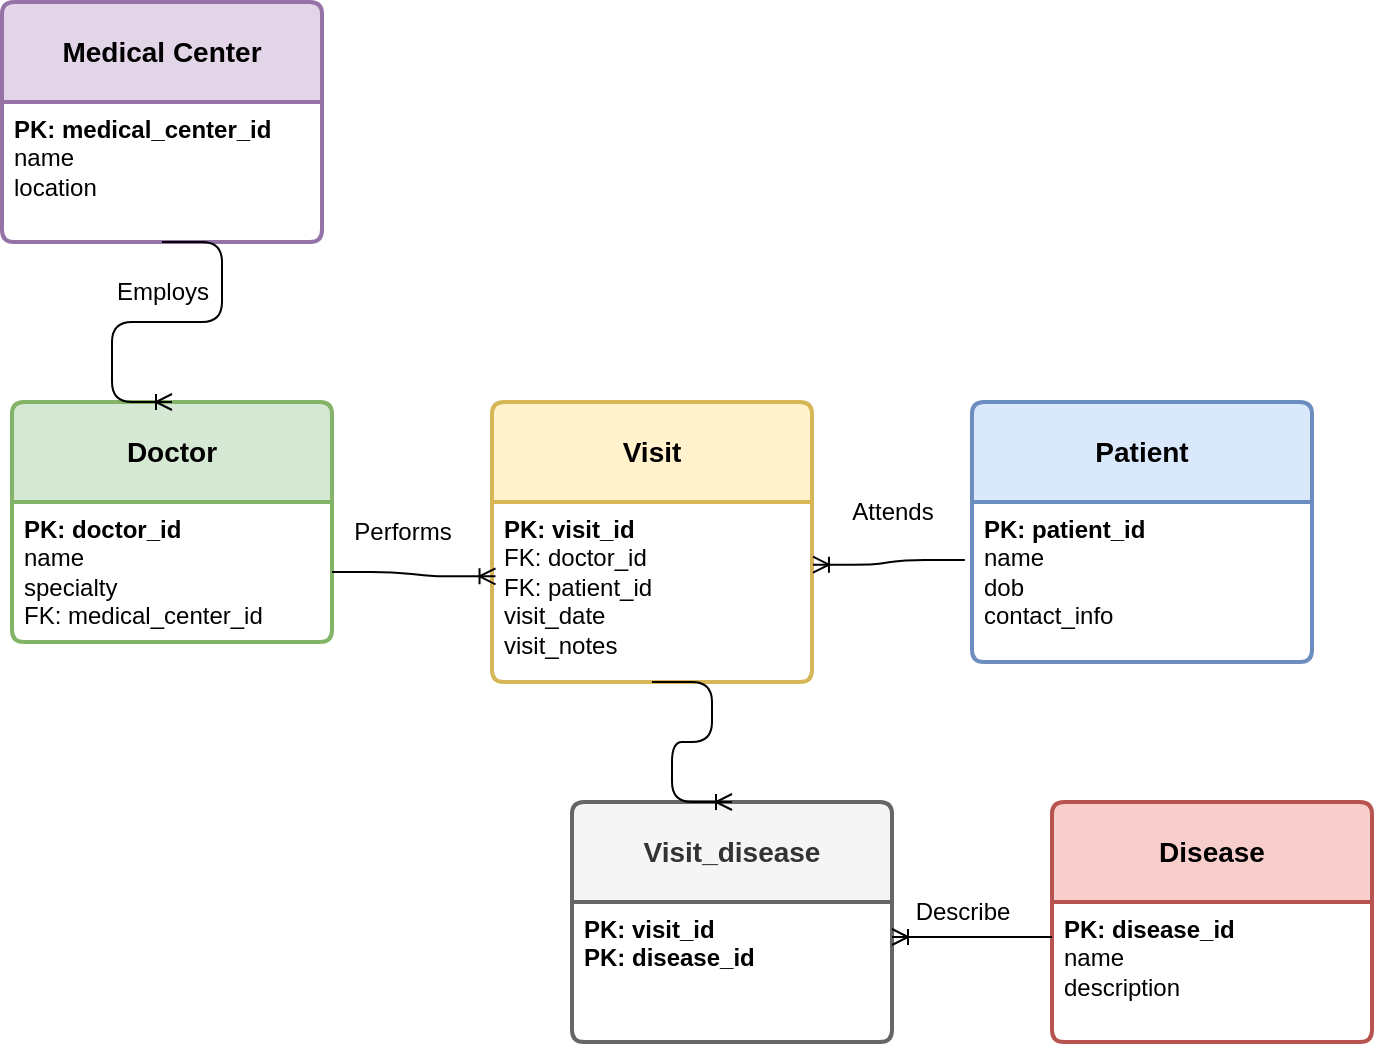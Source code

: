 <mxfile>
    <diagram id="BheuaF3ETf5V0Nx9RcZk" name="Page-1">
        <mxGraphModel dx="1396" dy="445" grid="1" gridSize="10" guides="1" tooltips="1" connect="1" arrows="1" fold="1" page="1" pageScale="1" pageWidth="850" pageHeight="1100" background="#FFFFFF" math="0" shadow="0">
            <root>
                <mxCell id="0"/>
                <mxCell id="1" parent="0"/>
                <mxCell id="45" style="edgeStyle=none;html=1;" parent="1" source="12" target="11" edge="1">
                    <mxGeometry relative="1" as="geometry"/>
                </mxCell>
                <mxCell id="9" value="Medical Center" style="swimlane;childLayout=stackLayout;horizontal=1;startSize=50;horizontalStack=0;rounded=1;fontSize=14;fontStyle=1;strokeWidth=2;resizeParent=0;resizeLast=1;shadow=0;dashed=0;align=center;arcSize=4;whiteSpace=wrap;html=1;fillColor=#e1d5e7;strokeColor=#9673a6;" parent="1" vertex="1">
                    <mxGeometry x="-845" y="40" width="160" height="120" as="geometry"/>
                </mxCell>
                <mxCell id="10" value="&lt;b&gt;&lt;font style=&quot;color: light-dark(rgb(0, 0, 0), rgb(0, 0, 0));&quot;&gt;PK: medical_center_id&lt;/font&gt;&lt;/b&gt;&lt;div&gt;&lt;font style=&quot;color: light-dark(rgb(0, 0, 0), rgb(0, 0, 0));&quot;&gt;name&lt;/font&gt;&lt;/div&gt;&lt;div&gt;&lt;font style=&quot;color: light-dark(rgb(0, 0, 0), rgb(0, 0, 0));&quot;&gt;location&lt;/font&gt;&lt;/div&gt;" style="align=left;strokeColor=none;fillColor=none;spacingLeft=4;fontSize=12;verticalAlign=top;resizable=0;rotatable=0;part=1;html=1;" parent="9" vertex="1">
                    <mxGeometry y="50" width="160" height="70" as="geometry"/>
                </mxCell>
                <mxCell id="11" value="&lt;b&gt;Doctor&lt;/b&gt;" style="swimlane;childLayout=stackLayout;horizontal=1;startSize=50;horizontalStack=0;rounded=1;fontSize=14;fontStyle=0;strokeWidth=2;resizeParent=0;resizeLast=1;shadow=0;dashed=0;align=center;arcSize=4;whiteSpace=wrap;html=1;fillColor=#d5e8d4;strokeColor=#82b366;" parent="1" vertex="1">
                    <mxGeometry x="-840" y="240" width="160" height="120" as="geometry"/>
                </mxCell>
                <mxCell id="12" value="&lt;b&gt;&lt;font style=&quot;color: light-dark(rgb(0, 0, 0), rgb(0, 0, 0));&quot;&gt;PK: doctor_id&lt;/font&gt;&lt;/b&gt;&lt;div&gt;&lt;font style=&quot;color: light-dark(rgb(0, 0, 0), rgb(0, 0, 0));&quot;&gt;name&lt;/font&gt;&lt;/div&gt;&lt;div&gt;&lt;font style=&quot;color: light-dark(rgb(0, 0, 0), rgb(0, 0, 0));&quot;&gt;specialty&lt;/font&gt;&lt;/div&gt;&lt;div&gt;&lt;font style=&quot;color: light-dark(rgb(0, 0, 0), rgb(0, 0, 0));&quot;&gt;FK: medical_center_id&lt;/font&gt;&lt;/div&gt;" style="align=left;strokeColor=none;fillColor=none;spacingLeft=4;fontSize=12;verticalAlign=top;resizable=0;rotatable=0;part=1;html=1;" parent="11" vertex="1">
                    <mxGeometry y="50" width="160" height="70" as="geometry"/>
                </mxCell>
                <mxCell id="13" value="&lt;b&gt;Disease&lt;/b&gt;" style="swimlane;childLayout=stackLayout;horizontal=1;startSize=50;horizontalStack=0;rounded=1;fontSize=14;fontStyle=0;strokeWidth=2;resizeParent=0;resizeLast=1;shadow=0;dashed=0;align=center;arcSize=4;whiteSpace=wrap;html=1;fillColor=#f8cecc;strokeColor=#b85450;" parent="1" vertex="1">
                    <mxGeometry x="-320" y="440" width="160" height="120" as="geometry"/>
                </mxCell>
                <mxCell id="14" value="&lt;b&gt;&lt;font style=&quot;color: light-dark(rgb(0, 0, 0), rgb(0, 0, 0));&quot;&gt;PK: disease_id&lt;/font&gt;&lt;/b&gt;&lt;div&gt;&lt;font style=&quot;color: light-dark(rgb(0, 0, 0), rgb(0, 0, 0));&quot;&gt;name&lt;/font&gt;&lt;/div&gt;&lt;div&gt;&lt;font style=&quot;color: light-dark(rgb(0, 0, 0), rgb(0, 0, 0));&quot;&gt;description&lt;/font&gt;&lt;/div&gt;" style="align=left;strokeColor=none;fillColor=none;spacingLeft=4;fontSize=12;verticalAlign=top;resizable=0;rotatable=0;part=1;html=1;" parent="13" vertex="1">
                    <mxGeometry y="50" width="160" height="70" as="geometry"/>
                </mxCell>
                <mxCell id="15" value="&lt;b&gt;Visit&lt;/b&gt;" style="swimlane;childLayout=stackLayout;horizontal=1;startSize=50;horizontalStack=0;rounded=1;fontSize=14;fontStyle=0;strokeWidth=2;resizeParent=0;resizeLast=1;shadow=0;dashed=0;align=center;arcSize=4;whiteSpace=wrap;html=1;fillColor=#fff2cc;strokeColor=#d6b656;" parent="1" vertex="1">
                    <mxGeometry x="-600" y="240" width="160" height="140" as="geometry"/>
                </mxCell>
                <mxCell id="16" value="&lt;b&gt;&lt;font style=&quot;color: light-dark(rgb(0, 0, 0), rgb(0, 0, 0));&quot;&gt;PK: visit_id&lt;/font&gt;&lt;/b&gt;&lt;div&gt;&lt;font style=&quot;color: light-dark(rgb(0, 0, 0), rgb(0, 0, 0));&quot;&gt;FK: doctor_id&lt;/font&gt;&lt;/div&gt;&lt;div&gt;&lt;font style=&quot;color: light-dark(rgb(0, 0, 0), rgb(0, 0, 0));&quot;&gt;FK: patient_id&lt;/font&gt;&lt;/div&gt;&lt;div&gt;&lt;font style=&quot;color: light-dark(rgb(0, 0, 0), rgb(0, 0, 0));&quot;&gt;visit_date&lt;/font&gt;&lt;/div&gt;&lt;div&gt;&lt;font style=&quot;color: light-dark(rgb(0, 0, 0), rgb(0, 0, 0));&quot;&gt;visit_notes&lt;/font&gt;&lt;/div&gt;" style="align=left;strokeColor=none;fillColor=none;spacingLeft=4;fontSize=12;verticalAlign=top;resizable=0;rotatable=0;part=1;html=1;" parent="15" vertex="1">
                    <mxGeometry y="50" width="160" height="90" as="geometry"/>
                </mxCell>
                <mxCell id="17" value="&lt;b&gt;Patient&lt;/b&gt;" style="swimlane;childLayout=stackLayout;horizontal=1;startSize=50;horizontalStack=0;rounded=1;fontSize=14;fontStyle=0;strokeWidth=2;resizeParent=0;resizeLast=1;shadow=0;dashed=0;align=center;arcSize=4;whiteSpace=wrap;html=1;fillColor=#dae8fc;strokeColor=#6c8ebf;" parent="1" vertex="1">
                    <mxGeometry x="-360" y="240" width="170" height="130" as="geometry"/>
                </mxCell>
                <mxCell id="18" value="&lt;b&gt;&lt;font style=&quot;color: light-dark(rgb(0, 0, 0), rgb(0, 0, 0));&quot;&gt;PK: patient_id&lt;/font&gt;&lt;/b&gt;&lt;div&gt;&lt;font style=&quot;color: light-dark(rgb(0, 0, 0), rgb(0, 0, 0));&quot;&gt;name&lt;/font&gt;&lt;/div&gt;&lt;div&gt;&lt;font style=&quot;color: light-dark(rgb(0, 0, 0), rgb(0, 0, 0));&quot;&gt;dob&lt;/font&gt;&lt;/div&gt;&lt;div&gt;&lt;font style=&quot;color: light-dark(rgb(0, 0, 0), rgb(0, 0, 0));&quot;&gt;contact_info&lt;/font&gt;&lt;/div&gt;" style="align=left;strokeColor=none;fillColor=none;spacingLeft=4;fontSize=12;verticalAlign=top;resizable=0;rotatable=0;part=1;html=1;" parent="17" vertex="1">
                    <mxGeometry y="50" width="170" height="80" as="geometry"/>
                </mxCell>
                <mxCell id="25" value="&lt;b&gt;Visit_disease&lt;/b&gt;" style="swimlane;childLayout=stackLayout;horizontal=1;startSize=50;horizontalStack=0;rounded=1;fontSize=14;fontStyle=0;strokeWidth=2;resizeParent=0;resizeLast=1;shadow=0;dashed=0;align=center;arcSize=4;whiteSpace=wrap;html=1;fillColor=#f5f5f5;strokeColor=#666666;fontColor=#333333;" parent="1" vertex="1">
                    <mxGeometry x="-560" y="440" width="160" height="120" as="geometry"/>
                </mxCell>
                <mxCell id="26" value="&lt;b&gt;&lt;font style=&quot;color: light-dark(rgb(0, 0, 0), rgb(0, 0, 0));&quot;&gt;PK: visit_id&lt;/font&gt;&lt;/b&gt;&lt;div&gt;&lt;b&gt;&lt;font style=&quot;color: light-dark(rgb(0, 0, 0), rgb(0, 0, 0));&quot;&gt;PK: disease_id&lt;/font&gt;&lt;/b&gt;&lt;/div&gt;" style="align=left;strokeColor=none;fillColor=none;spacingLeft=4;fontSize=12;verticalAlign=top;resizable=0;rotatable=0;part=1;html=1;" parent="25" vertex="1">
                    <mxGeometry y="50" width="160" height="70" as="geometry"/>
                </mxCell>
                <mxCell id="44" value="" style="edgeStyle=entityRelationEdgeStyle;fontSize=12;html=1;endArrow=ERoneToMany;entryX=0.5;entryY=0;entryDx=0;entryDy=0;exitX=0.5;exitY=1;exitDx=0;exitDy=0;fontColor=light-dark(#000000,#000000);labelBackgroundColor=light-dark(#FFFFFF,#FFFFFF);strokeColor=light-dark(#000000,#000000);" parent="1" source="10" target="11" edge="1">
                    <mxGeometry width="100" height="100" relative="1" as="geometry">
                        <mxPoint x="-790" y="166" as="sourcePoint"/>
                        <mxPoint x="-709" y="140" as="targetPoint"/>
                    </mxGeometry>
                </mxCell>
                <mxCell id="46" value="" style="edgeStyle=entityRelationEdgeStyle;fontSize=12;html=1;endArrow=ERoneToMany;exitX=1;exitY=0.5;exitDx=0;exitDy=0;entryX=0.011;entryY=0.413;entryDx=0;entryDy=0;entryPerimeter=0;fontColor=light-dark(#000000,#000000);labelBackgroundColor=light-dark(#FFFFFF,#FFFFFF);strokeColor=light-dark(#000000,#000000);" parent="1" source="12" target="16" edge="1">
                    <mxGeometry width="100" height="100" relative="1" as="geometry">
                        <mxPoint x="-590" y="260" as="sourcePoint"/>
                        <mxPoint x="-570" y="325" as="targetPoint"/>
                    </mxGeometry>
                </mxCell>
                <mxCell id="47" value="" style="edgeStyle=entityRelationEdgeStyle;fontSize=12;html=1;endArrow=ERoneToMany;exitX=0.5;exitY=1;exitDx=0;exitDy=0;entryX=0.5;entryY=0;entryDx=0;entryDy=0;fontColor=light-dark(#000000,#000000);labelBackgroundColor=light-dark(#FFFFFF,#FFFFFF);strokeColor=light-dark(#000000,#000000);" parent="1" source="16" target="25" edge="1">
                    <mxGeometry width="100" height="100" relative="1" as="geometry">
                        <mxPoint x="-590" y="500" as="sourcePoint"/>
                        <mxPoint x="-490" y="400" as="targetPoint"/>
                    </mxGeometry>
                </mxCell>
                <mxCell id="53" value="&lt;font style=&quot;color: light-dark(rgb(0, 0, 0), rgb(0, 0, 0));&quot;&gt;Employs&lt;/font&gt;" style="text;html=1;align=center;verticalAlign=middle;resizable=0;points=[];autosize=1;strokeColor=none;fillColor=none;fontColor=light-dark(#000000,#000000);" parent="1" vertex="1">
                    <mxGeometry x="-800" y="170" width="70" height="30" as="geometry"/>
                </mxCell>
                <mxCell id="55" value="&lt;font style=&quot;color: light-dark(rgb(0, 0, 0), rgb(0, 0, 0));&quot;&gt;Performs&lt;/font&gt;" style="text;html=1;align=center;verticalAlign=middle;resizable=0;points=[];autosize=1;strokeColor=none;fillColor=none;fontColor=light-dark(#000000,#000000);" parent="1" vertex="1">
                    <mxGeometry x="-680" y="290" width="70" height="30" as="geometry"/>
                </mxCell>
                <mxCell id="56" value="" style="edgeStyle=entityRelationEdgeStyle;fontSize=12;html=1;endArrow=ERoneToMany;entryX=1.003;entryY=0.348;entryDx=0;entryDy=0;exitX=-0.021;exitY=0.362;exitDx=0;exitDy=0;exitPerimeter=0;entryPerimeter=0;fontColor=light-dark(#000000,#000000);labelBackgroundColor=light-dark(#FFFFFF,#FFFFFF);strokeColor=light-dark(#000000,#000000);" parent="1" source="18" target="16" edge="1">
                    <mxGeometry width="100" height="100" relative="1" as="geometry">
                        <mxPoint x="-580" y="510" as="sourcePoint"/>
                        <mxPoint x="-480" y="410" as="targetPoint"/>
                    </mxGeometry>
                </mxCell>
                <mxCell id="57" value="&lt;span style=&quot;&quot;&gt;&lt;font style=&quot;color: light-dark(rgb(0, 0, 0), rgb(0, 0, 0));&quot;&gt;Attends&lt;/font&gt;&lt;/span&gt;" style="text;html=1;align=center;verticalAlign=middle;resizable=0;points=[];autosize=1;strokeColor=none;fillColor=none;fontColor=light-dark(#000000,#000000);" parent="1" vertex="1">
                    <mxGeometry x="-430" y="280" width="60" height="30" as="geometry"/>
                </mxCell>
                <mxCell id="58" value="" style="edgeStyle=entityRelationEdgeStyle;fontSize=12;html=1;endArrow=ERoneToMany;entryX=1;entryY=0.25;entryDx=0;entryDy=0;exitX=0;exitY=0.25;exitDx=0;exitDy=0;fontColor=light-dark(#000000,#000000);labelBackgroundColor=light-dark(#FFFFFF,#000000);strokeColor=light-dark(#000000,#000000);" parent="1" source="14" target="26" edge="1">
                    <mxGeometry width="100" height="100" relative="1" as="geometry">
                        <mxPoint x="-610" y="788" as="sourcePoint"/>
                        <mxPoint x="-480" y="550" as="targetPoint"/>
                        <Array as="points">
                            <mxPoint x="-680" y="790"/>
                            <mxPoint x="-550" y="790"/>
                        </Array>
                    </mxGeometry>
                </mxCell>
                <mxCell id="63" value="&lt;font style=&quot;color: light-dark(rgb(0, 0, 0), rgb(0, 0, 0));&quot;&gt;Describe&lt;/font&gt;" style="text;html=1;align=center;verticalAlign=middle;resizable=0;points=[];autosize=1;strokeColor=none;fillColor=none;fontColor=light-dark(#000000,#000000);" parent="1" vertex="1">
                    <mxGeometry x="-400" y="480" width="70" height="30" as="geometry"/>
                </mxCell>
            </root>
        </mxGraphModel>
    </diagram>
</mxfile>